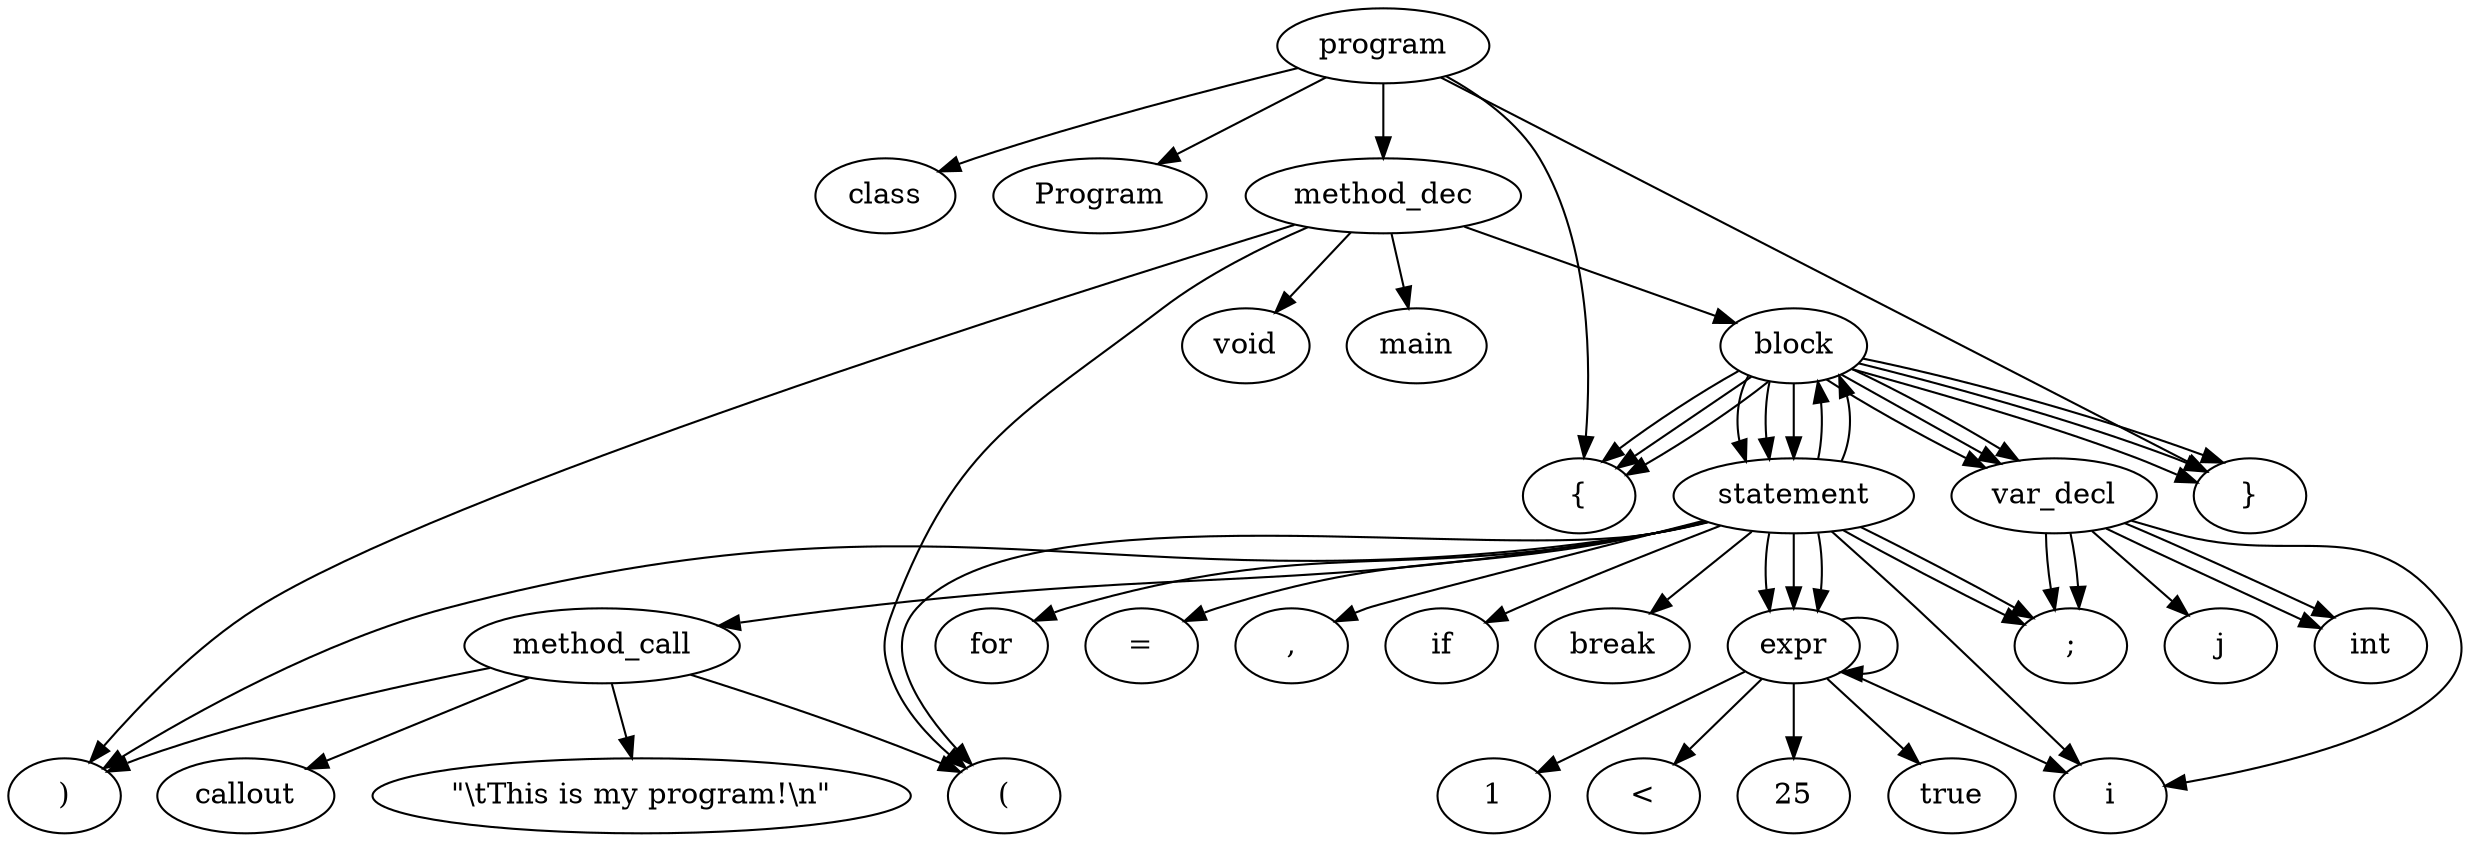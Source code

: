 digraph tree {
	graph [bb="0,0,1365.6,396"];
	node [label="\N"];
	program	 [height=0.5,
		pos="187.6,378",
		width=1.1555];
	class	 [height=0.5,
		pos="28.597,306",
		width=0.79437];
	program -> class	 [pos="e,51.492,317.28 159.21,364.64 134.67,353.94 98.263,338.02 66.597,324 64.764,323.19 62.881,322.35 60.981,321.51"];
	Program	 [height=0.5,
		pos="117.6,306",
		width=1.1735];
	program -> Program	 [pos="e,133.42,322.82 171.71,361.12 162.49,351.9 150.72,340.13 140.52,329.92"];
	"{"	 [height=0.5,
		pos="413.6,162",
		width=0.75];
	program -> "{"	 [pos="e,398.75,177.06 204.22,361.26 244.22,323.38 345.91,227.09 391.22,184.19"];
	method_dec	 [height=0.5,
		pos="385.6,306",
		width=1.5526];
	program -> method_dec	 [pos="e,349.33,319.82 218.97,365.91 251.5,354.41 302.7,336.31 339.76,323.21"];
	"}"	 [height=0.5,
		pos="705.6,162",
		width=0.75];
	program -> "}"	 [pos="e,706.76,180.03 227.41,372.64 334.33,360.09 623.87,320.35 686.6,252 701.83,235.4 705.99,209.68 706.68,190.15"];
	void	 [height=0.5,
		pos="576.6,234",
		width=0.75];
	method_dec -> void	 [pos="e,555.45,245.47 424.58,293.01 456.19,282.96 501.73,267.77 540.6,252 542.42,251.26 544.29,250.47 546.16,249.66"];
	main	 [height=0.5,
		pos="649.6,234",
		width=0.77632];
	method_dec -> main	 [pos="e,627.98,245.81 433.77,296.67 480.27,287.96 552.3,272.66 612.6,252 614.5,251.35 616.44,250.63 618.39,249.87"];
	"("	 [height=0.5,
		pos="592.6,18",
		width=0.75];
	method_dec -> "("	 [pos="e,565.51,18.872 333.73,299.11 303.77,292.74 268.4,279.51 249.6,252 204.45,185.95 197.53,132.73 249.6,72 288.68,26.415 474.8,19.685 \
555.33,18.94"];
	")"	 [height=0.5,
		pos="664.6,18",
		width=0.75];
	method_dec -> ")"	 [pos="e,644.11,30.09 370.57,288.38 334.77,246.79 251.62,136.89 309.6,72 357.13,18.803 559.97,55.494 628.6,36 630.54,35.448 632.51,34.799 \
634.48,34.085"];
	block	 [height=0.5,
		pos="500.6,234",
		width=0.86659];
	method_dec -> block	 [pos="e,479.92,247.59 410.55,289.81 428.38,278.96 452.42,264.32 471.19,252.9"];
	block -> "{"	 [pos="e,422.26,179.32 476.88,222.06 461.69,212.48 443.1,198.24 429.58,186.15"];
	block -> "{"	 [pos="e,430.29,176.43 482.99,218.83 470.12,208.48 452.51,194.31 438.24,182.83"];
	block -> "{"	 [pos="e,435.46,172.78 491.66,216.41 479.81,204.84 460.67,189.52 443.94,178.26"];
	var_decl	 [height=0.5,
		pos="500.6,162",
		width=1.1735];
	block -> var_decl	 [pos="e,488.98,179.31 489.08,217.12 487.18,208.91 486.65,198.68 487.47,189.33"];
	block -> var_decl	 [pos="e,500.6,180.1 500.6,215.7 500.6,207.98 500.6,198.71 500.6,190.11"];
	block -> var_decl	 [pos="e,512.22,179.31 512.12,217.12 514.01,208.91 514.55,198.68 513.72,189.33"];
	statement	 [height=0.5,
		pos="615.6,162",
		width=1.2457];
	block -> statement	 [pos="e,579.4,173.08 504.92,216.05 519.44,204.14 545.76,188.39 570.17,177.15"];
	block -> statement	 [pos="e,591.75,177.52 521.42,220.32 538.6,209.87 563.27,194.85 583.05,182.81"];
	block -> statement	 [pos="e,611.24,179.97 529.02,226.03 553.4,216.8 583.79,200.04 603.17,186.13"];
	block -> "}"	 [pos="e,680.22,168.38 516.55,218.23 518.57,217.45 520.6,216.7 522.6,216 578.77,196.32 595.82,200.78 651.6,180 657.6,177.76 663.98,174.92 \
670.53,172.19"];
	block -> "}"	 [pos="e,684.53,173.67 524.51,222.24 529.76,220.05 535.33,217.85 540.6,216 596.77,196.32 613.82,200.78 669.6,180 671.44,179.31 673.32,178.57 \
675.21,177.79"];
	block -> "}"	 [pos="e,692.7,177.99 529.51,226.9 539.48,223.44 549.48,219.19 558.6,216 611.7,197.39 629.84,200.37 683.09,181.49"];
	int	 [height=0.5,
		pos="428.6,90",
		width=0.75];
	var_decl -> int	 [pos="e,439.09,106.8 479.69,146.15 468.96,136.85 456.18,124.67 445.99,114.12"];
	var_decl -> int	 [pos="e,446.8,103.53 489.37,144.41 479.92,134.13 466.38,120.89 454.4,110.16"];
	i	 [height=0.5,
		pos="1050.6,18",
		width=0.75];
	var_decl -> i	 [pos="e,1030.6,30.144 468.57,150.06 462.3,147.99 455.76,145.88 449.6,144 392.68,126.58 356.59,155.41 320.6,108 310.92,95.256 309.58,83.603 \
320.6,72 373.76,16.005 939.72,54.842 1014.6,36 1016.8,35.452 1019,34.769 1021.2,33.994"];
	";"	 [height=0.5,
		pos="500.6,90",
		width=0.75];
	var_decl -> ";"	 [pos="e,494.74,107.79 494.72,144.05 493.89,136.23 493.65,126.75 494.01,117.98"];
	var_decl -> ";"	 [pos="e,506.46,107.79 506.48,144.05 507.31,136.23 507.54,126.75 507.19,117.98"];
	j	 [height=0.5,
		pos="356.6,90",
		width=0.75];
	var_decl -> j	 [pos="e,378.04,101.42 473.85,148 449.33,136.08 413.03,118.43 387.33,105.94"];
	statement -> "("	 [pos="e,613.65,29.696 648.95,149.88 690.71,135.81 757.24,112.81 760.6,108 769.77,94.887 770.31,84.715 760.6,72 723.69,23.674 685.64,57.064 \
628.6,36 626.75,35.318 624.87,34.577 622.98,33.798"];
	statement -> ")"	 [pos="e,685.91,29.081 649.7,150.12 696.93,135 776.62,109.35 777.6,108 786.99,95.046 786.19,85.499 777.6,72 757.32,40.128 734.79,52.066 \
700.6,36 698.81,35.162 696.98,34.3 695.13,33.43"];
	statement -> block	 [pos="e,514.68,217.46 584.94,175.24 565.45,185.23 541.18,199.6 523.35,211.5"];
	statement -> block	 [pos="e,525.98,223.41 600.61,179.17 583.63,191.16 556.91,207.33 535.02,218.81"];
	statement -> i	 [pos="e,1037.2,33.936 648.47,149.6 655.38,147.5 662.68,145.5 669.6,144 798.69,116.05 846.36,166.87 964.6,108 972.71,103.96 1007.5,66.579 \
1030.3,41.565"];
	statement -> ";"	 [pos="e,517.35,104.52 588.26,147.67 569.29,137.03 544.37,122 525.86,110.08"];
	statement -> ";"	 [pos="e,522.17,101.14 596.06,145.64 578.2,133.91 551.79,117.84 531.18,106.16"];
	for	 [height=0.5,
		pos="1038.6,90",
		width=0.75];
	statement -> for	 [pos="e,1017.3,101.18 648.16,149.62 655.17,147.49 662.58,145.48 669.6,144 813.12,113.84 855.55,144.45 997.6,108 1001,107.13 1004.5,106.04 \
1007.9,104.82"];
	"="	 [height=0.5,
		pos="1110.6,90",
		width=0.75];
	statement -> "="	 [pos="e,1090.1,102.18 648.14,149.51 655.15,147.39 662.56,145.4 669.6,144 846.82,108.66 900.19,155.32 1074.6,108 1076.5,107.47 1078.5,106.84 \
1080.5,106.14"];
	expr	 [height=0.5,
		pos="1182.6,90",
		width=0.75];
	statement -> expr	 [pos="e,1157.4,96.953 639.59,146.78 643.57,145.72 647.64,144.76 651.6,144 860.37,103.81 923.05,162.3 1128.6,108 1134.8,106.36 1141.2,103.68 \
1147.8,100.93"];
	statement -> expr	 [pos="e,1162.5,102.05 648.13,149.44 655.13,147.32 662.55,145.36 669.6,144 878.37,103.81 941.05,162.3 1146.6,108 1148.8,107.43 1151,106.72 \
1153.2,105.94"];
	statement -> expr	 [pos="e,1170.2,106.26 654.17,152.8 665.31,149.53 676.88,146.06 687.6,144 893.11,104.44 957.05,160.49 1160.4,108.8"];
	","	 [height=0.5,
		pos="572.6,90",
		width=0.75];
	statement -> ","	 [pos="e,582.42,106.99 605.41,144.41 600.14,135.83 593.6,125.19 587.75,115.67"];
	if	 [height=0.5,
		pos="644.6,90",
		width=0.75];
	statement -> if	 [pos="e,637.64,107.79 622.62,144.05 625.97,135.97 630.05,126.12 633.78,117.11"];
	break	 [height=0.5,
		pos="720.6,90",
		width=0.84854];
	statement -> break	 [pos="e,701.19,103.94 637.87,146.15 653.86,135.49 675.53,121.04 692.68,109.61"];
	method_call	 [height=0.5,
		pos="900.6,90",
		width=1.5346];
	statement -> method_call	 [pos="e,858.31,101.58 649.17,149.94 655.9,147.86 662.95,145.78 669.6,144 740.84,124.91 759.79,124.82 831.6,108 837,106.73 842.64,105.39 \
848.26,104.03"];
	expr -> i	 [pos="e,1071.1,29.861 1162,78.063 1140,66.402 1105,47.834 1080.1,34.632"];
	expr -> expr	 [pos="e,1202.5,77.568 1202.5,102.43 1215.3,105.68 1227.6,101.53 1227.6,90 1227.6,81.622 1221.1,77.143 1212.6,76.564"];
	1	 [height=0.5,
		pos="1338.6,18",
		width=0.75];
	expr -> 1	 [pos="e,1317.3,29.157 1204.8,79.398 1228.9,68.907 1268.6,51.521 1302.6,36 1304.4,35.181 1306.2,34.334 1308.1,33.475"];
	"<"	 [height=0.5,
		pos="1122.6,18",
		width=0.75];
	expr -> "<"	 [pos="e,1135.6,34.159 1169.6,73.811 1161.6,64.455 1151.1,52.282 1142.1,41.785"];
	25	 [height=0.5,
		pos="1194.6,18",
		width=0.75];
	expr -> 25	 [pos="e,1191.6,36.275 1185.5,72.055 1186.8,64.346 1188.4,55.027 1189.9,46.364"];
	true	 [height=0.5,
		pos="1266.6,18",
		width=0.75];
	expr -> true	 [pos="e,1250.5,32.455 1198.8,75.503 1211.2,65.142 1228.6,50.674 1242.6,38.973"];
	method_call -> "("	 [pos="e,613.18,29.791 852.4,81.094 785.87,69.924 669.46,49.396 628.6,36 626.68,35.37 624.72,34.662 622.77,33.903"];
	method_call -> ")"	 [pos="e,685.64,29.722 858.56,78.296 804.41,64.439 715.44,41.421 700.6,36 698.75,35.324 696.86,34.588 694.97,33.814"];
	callout	 [height=0.5,
		pos="743.6,18",
		width=0.95686];
	method_call -> callout	 [pos="e,769.23,30.429 869.2,75.003 842.95,63.296 805.54,46.616 778.38,34.506"];
	"\"\\tThis is my program!\\n\""	 [height=0.5,
		pos="900.6,18",
		width=2.9067];
	method_call -> "\"\\tThis is my program!\\n\""	 [pos="e,900.6,36.104 900.6,71.697 900.6,63.983 900.6,54.712 900.6,46.112"];
}
